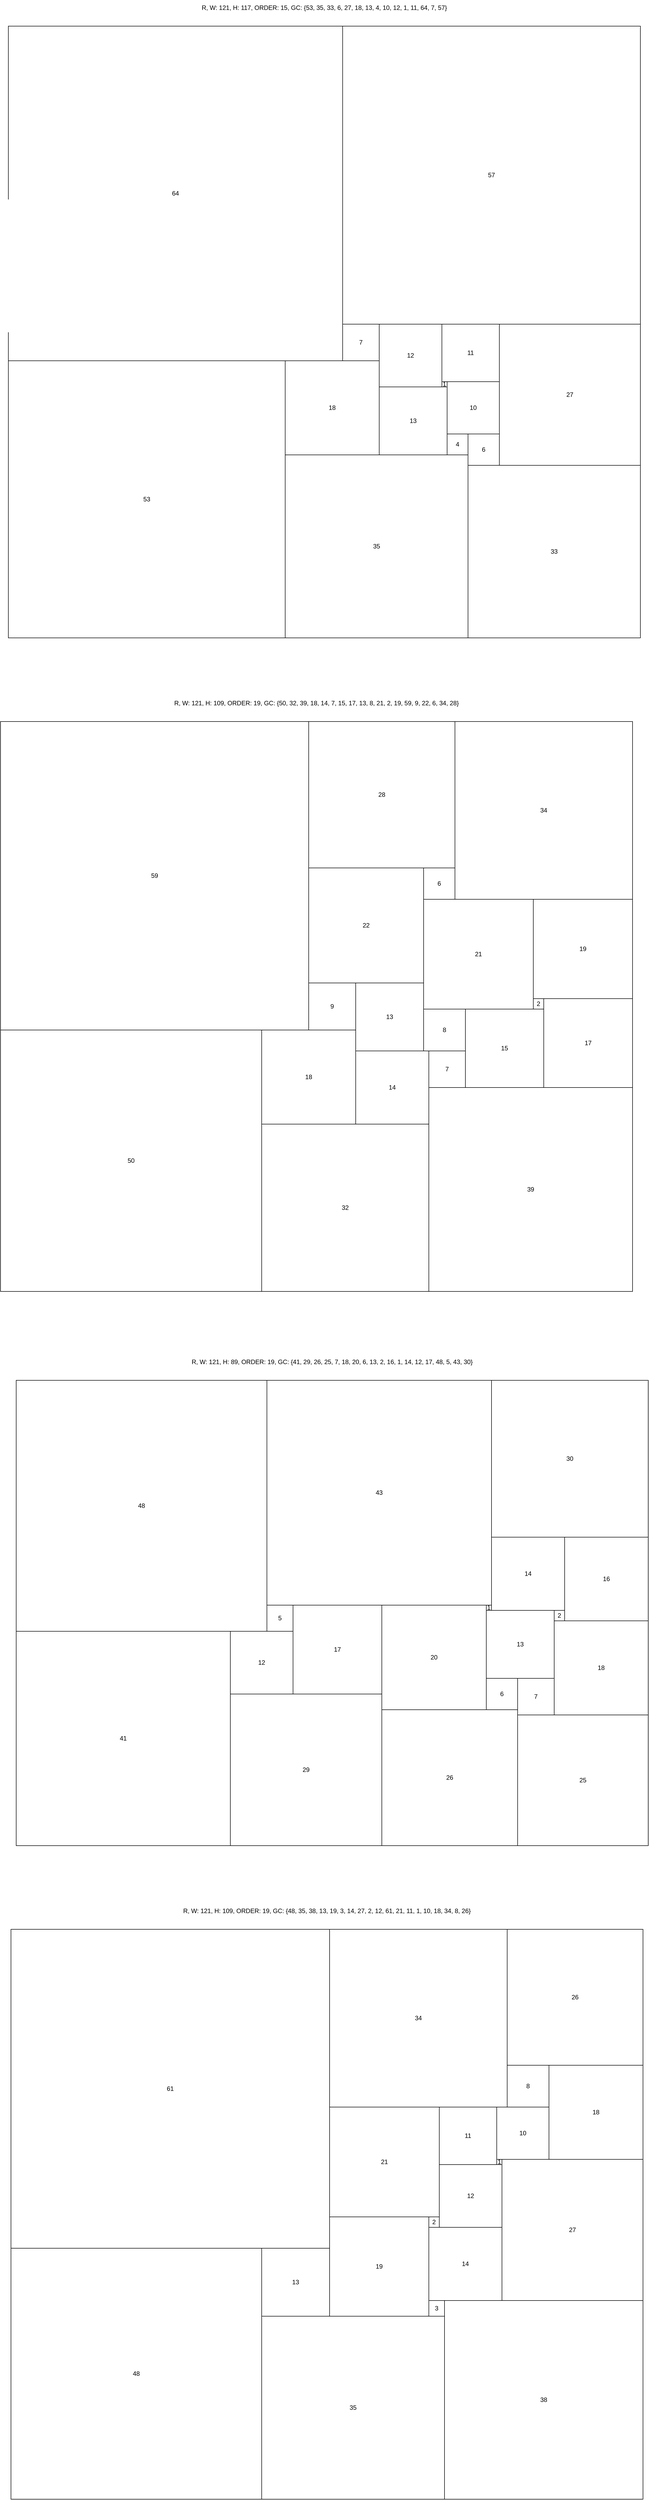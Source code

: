 <mxfile version="21.2.1" type="device">
  <diagram name="Page-1" id="H1nZVYqxkzLZFgEqRADx">
    <mxGraphModel dx="4510" dy="7133" grid="1" gridSize="10" guides="1" tooltips="1" connect="1" arrows="1" fold="1" page="1" pageScale="1" pageWidth="850" pageHeight="1100" math="0" shadow="0">
      <root>
        <mxCell id="0" />
        <mxCell id="1" parent="0" />
        <mxCell id="AsBp8XiL8Dx4Y6rQVwFH-3841" value="R, W: 121, H: 117, ORDER: 15, GC: {53, 35, 33, 6, 27, 18, 13, 4, 10, 12, 1, 11, 64, 7, 57} " style="text;html=1;strokeColor=none;fillColor=none;align=center;verticalAlign=middle;whiteSpace=wrap;rounded=0;flipV=1;" parent="1" vertex="1">
          <mxGeometry x="1310" width="1210" height="30" as="geometry" />
        </mxCell>
        <mxCell id="AsBp8XiL8Dx4Y6rQVwFH-10669" value="R, W: 121, H: 109, ORDER: 19, GC: {50, 32, 39, 18, 14, 7, 15, 17, 13, 8, 21, 2, 19, 59, 9, 22, 6, 34, 28} " style="text;html=1;strokeColor=none;fillColor=none;align=center;verticalAlign=middle;whiteSpace=wrap;rounded=0;flipV=1;" parent="1" vertex="1">
          <mxGeometry x="1295" y="1330" width="1210" height="30" as="geometry" />
        </mxCell>
        <mxCell id="AsBp8XiL8Dx4Y6rQVwFH-10749" value="R, W: 121, H: 89, ORDER: 19, GC: {41, 29, 26, 25, 7, 18, 20, 6, 13, 2, 16, 1, 14, 12, 17, 48, 5, 43, 30} " style="text;html=1;strokeColor=none;fillColor=none;align=center;verticalAlign=middle;whiteSpace=wrap;rounded=0;flipV=1;" parent="1" vertex="1">
          <mxGeometry x="1325" y="2590" width="1210" height="30" as="geometry" />
        </mxCell>
        <mxCell id="AsBp8XiL8Dx4Y6rQVwFH-10829" value="R, W: 121, H: 109, ORDER: 19, GC: {48, 35, 38, 13, 19, 3, 14, 27, 2, 12, 61, 21, 11, 1, 10, 18, 34, 8, 26} " style="text;html=1;strokeColor=none;fillColor=none;align=center;verticalAlign=middle;whiteSpace=wrap;rounded=0;flipV=1;" parent="1" vertex="1">
          <mxGeometry x="1315" y="3640" width="1210" height="30" as="geometry" />
        </mxCell>
        <mxCell id="cRQAKJYiisDVMDdG0Nfb-1" value="" style="group;flipV=1;" vertex="1" connectable="0" parent="1">
          <mxGeometry x="1310" y="50" width="1210" height="1170" as="geometry" />
        </mxCell>
        <mxCell id="761dnnyQ54j-Cl0NHfQN-3842" value="53" style="rounded=0;whiteSpace=wrap;html=1;" parent="cRQAKJYiisDVMDdG0Nfb-1" vertex="1">
          <mxGeometry y="640" width="530" height="530" as="geometry" />
        </mxCell>
        <mxCell id="761dnnyQ54j-Cl0NHfQN-3843" value="35" style="rounded=0;whiteSpace=wrap;html=1;" parent="cRQAKJYiisDVMDdG0Nfb-1" vertex="1">
          <mxGeometry x="530" y="820" width="350" height="350" as="geometry" />
        </mxCell>
        <mxCell id="761dnnyQ54j-Cl0NHfQN-3844" value="33" style="rounded=0;whiteSpace=wrap;html=1;" parent="cRQAKJYiisDVMDdG0Nfb-1" vertex="1">
          <mxGeometry x="880" y="840" width="330" height="330" as="geometry" />
        </mxCell>
        <mxCell id="761dnnyQ54j-Cl0NHfQN-3845" value="6" style="rounded=0;whiteSpace=wrap;html=1;" parent="cRQAKJYiisDVMDdG0Nfb-1" vertex="1">
          <mxGeometry x="880" y="780" width="60" height="60" as="geometry" />
        </mxCell>
        <mxCell id="761dnnyQ54j-Cl0NHfQN-3846" value="27" style="rounded=0;whiteSpace=wrap;html=1;" parent="cRQAKJYiisDVMDdG0Nfb-1" vertex="1">
          <mxGeometry x="940" y="570" width="270" height="270" as="geometry" />
        </mxCell>
        <mxCell id="761dnnyQ54j-Cl0NHfQN-3847" value="18" style="rounded=0;whiteSpace=wrap;html=1;" parent="cRQAKJYiisDVMDdG0Nfb-1" vertex="1">
          <mxGeometry x="530" y="640" width="180" height="180" as="geometry" />
        </mxCell>
        <mxCell id="761dnnyQ54j-Cl0NHfQN-3848" value="13" style="rounded=0;whiteSpace=wrap;html=1;" parent="cRQAKJYiisDVMDdG0Nfb-1" vertex="1">
          <mxGeometry x="710" y="690" width="130" height="130" as="geometry" />
        </mxCell>
        <mxCell id="761dnnyQ54j-Cl0NHfQN-3849" value="4" style="rounded=0;whiteSpace=wrap;html=1;" parent="cRQAKJYiisDVMDdG0Nfb-1" vertex="1">
          <mxGeometry x="840" y="780" width="40" height="40" as="geometry" />
        </mxCell>
        <mxCell id="761dnnyQ54j-Cl0NHfQN-3850" value="10" style="rounded=0;whiteSpace=wrap;html=1;" parent="cRQAKJYiisDVMDdG0Nfb-1" vertex="1">
          <mxGeometry x="840" y="680" width="100" height="100" as="geometry" />
        </mxCell>
        <mxCell id="761dnnyQ54j-Cl0NHfQN-3851" value="12" style="rounded=0;whiteSpace=wrap;html=1;" parent="cRQAKJYiisDVMDdG0Nfb-1" vertex="1">
          <mxGeometry x="710" y="570" width="120" height="120" as="geometry" />
        </mxCell>
        <mxCell id="761dnnyQ54j-Cl0NHfQN-3852" value="1" style="rounded=0;whiteSpace=wrap;html=1;" parent="cRQAKJYiisDVMDdG0Nfb-1" vertex="1">
          <mxGeometry x="830" y="680" width="10" height="10" as="geometry" />
        </mxCell>
        <mxCell id="761dnnyQ54j-Cl0NHfQN-3853" value="11" style="rounded=0;whiteSpace=wrap;html=1;" parent="cRQAKJYiisDVMDdG0Nfb-1" vertex="1">
          <mxGeometry x="830" y="570" width="110" height="110" as="geometry" />
        </mxCell>
        <mxCell id="761dnnyQ54j-Cl0NHfQN-3854" value="64" style="rounded=0;whiteSpace=wrap;html=1;" parent="cRQAKJYiisDVMDdG0Nfb-1" vertex="1">
          <mxGeometry width="640" height="640" as="geometry" />
        </mxCell>
        <mxCell id="761dnnyQ54j-Cl0NHfQN-3855" value="7" style="rounded=0;whiteSpace=wrap;html=1;" parent="cRQAKJYiisDVMDdG0Nfb-1" vertex="1">
          <mxGeometry x="640" y="570" width="70" height="70" as="geometry" />
        </mxCell>
        <mxCell id="761dnnyQ54j-Cl0NHfQN-3856" value="57" style="rounded=0;whiteSpace=wrap;html=1;" parent="cRQAKJYiisDVMDdG0Nfb-1" vertex="1">
          <mxGeometry x="640" width="570" height="570" as="geometry" />
        </mxCell>
        <mxCell id="cRQAKJYiisDVMDdG0Nfb-2" value="" style="group;flipV=1;" vertex="1" connectable="0" parent="1">
          <mxGeometry x="1295" y="1380" width="1210" height="1090" as="geometry" />
        </mxCell>
        <mxCell id="761dnnyQ54j-Cl0NHfQN-10670" value="50" style="rounded=0;whiteSpace=wrap;html=1;" parent="cRQAKJYiisDVMDdG0Nfb-2" vertex="1">
          <mxGeometry y="590" width="500" height="500" as="geometry" />
        </mxCell>
        <mxCell id="761dnnyQ54j-Cl0NHfQN-10671" value="32" style="rounded=0;whiteSpace=wrap;html=1;" parent="cRQAKJYiisDVMDdG0Nfb-2" vertex="1">
          <mxGeometry x="500" y="770" width="320" height="320" as="geometry" />
        </mxCell>
        <mxCell id="761dnnyQ54j-Cl0NHfQN-10672" value="39" style="rounded=0;whiteSpace=wrap;html=1;" parent="cRQAKJYiisDVMDdG0Nfb-2" vertex="1">
          <mxGeometry x="820" y="700" width="390" height="390" as="geometry" />
        </mxCell>
        <mxCell id="761dnnyQ54j-Cl0NHfQN-10673" value="18" style="rounded=0;whiteSpace=wrap;html=1;" parent="cRQAKJYiisDVMDdG0Nfb-2" vertex="1">
          <mxGeometry x="500" y="590" width="180" height="180" as="geometry" />
        </mxCell>
        <mxCell id="761dnnyQ54j-Cl0NHfQN-10674" value="14" style="rounded=0;whiteSpace=wrap;html=1;" parent="cRQAKJYiisDVMDdG0Nfb-2" vertex="1">
          <mxGeometry x="680" y="630" width="140" height="140" as="geometry" />
        </mxCell>
        <mxCell id="761dnnyQ54j-Cl0NHfQN-10675" value="7" style="rounded=0;whiteSpace=wrap;html=1;" parent="cRQAKJYiisDVMDdG0Nfb-2" vertex="1">
          <mxGeometry x="820" y="630" width="70" height="70" as="geometry" />
        </mxCell>
        <mxCell id="761dnnyQ54j-Cl0NHfQN-10676" value="15" style="rounded=0;whiteSpace=wrap;html=1;" parent="cRQAKJYiisDVMDdG0Nfb-2" vertex="1">
          <mxGeometry x="890" y="550" width="150" height="150" as="geometry" />
        </mxCell>
        <mxCell id="761dnnyQ54j-Cl0NHfQN-10677" value="17" style="rounded=0;whiteSpace=wrap;html=1;" parent="cRQAKJYiisDVMDdG0Nfb-2" vertex="1">
          <mxGeometry x="1040" y="530" width="170" height="170" as="geometry" />
        </mxCell>
        <mxCell id="761dnnyQ54j-Cl0NHfQN-10678" value="13" style="rounded=0;whiteSpace=wrap;html=1;" parent="cRQAKJYiisDVMDdG0Nfb-2" vertex="1">
          <mxGeometry x="680" y="500" width="130" height="130" as="geometry" />
        </mxCell>
        <mxCell id="761dnnyQ54j-Cl0NHfQN-10679" value="8" style="rounded=0;whiteSpace=wrap;html=1;" parent="cRQAKJYiisDVMDdG0Nfb-2" vertex="1">
          <mxGeometry x="810" y="550" width="80" height="80" as="geometry" />
        </mxCell>
        <mxCell id="761dnnyQ54j-Cl0NHfQN-10680" value="21" style="rounded=0;whiteSpace=wrap;html=1;" parent="cRQAKJYiisDVMDdG0Nfb-2" vertex="1">
          <mxGeometry x="810" y="340" width="210" height="210" as="geometry" />
        </mxCell>
        <mxCell id="761dnnyQ54j-Cl0NHfQN-10681" value="2" style="rounded=0;whiteSpace=wrap;html=1;" parent="cRQAKJYiisDVMDdG0Nfb-2" vertex="1">
          <mxGeometry x="1020" y="530" width="20" height="20" as="geometry" />
        </mxCell>
        <mxCell id="761dnnyQ54j-Cl0NHfQN-10682" value="19" style="rounded=0;whiteSpace=wrap;html=1;" parent="cRQAKJYiisDVMDdG0Nfb-2" vertex="1">
          <mxGeometry x="1020" y="340" width="190" height="190" as="geometry" />
        </mxCell>
        <mxCell id="761dnnyQ54j-Cl0NHfQN-10683" value="59" style="rounded=0;whiteSpace=wrap;html=1;" parent="cRQAKJYiisDVMDdG0Nfb-2" vertex="1">
          <mxGeometry width="590" height="590" as="geometry" />
        </mxCell>
        <mxCell id="761dnnyQ54j-Cl0NHfQN-10684" value="9" style="rounded=0;whiteSpace=wrap;html=1;" parent="cRQAKJYiisDVMDdG0Nfb-2" vertex="1">
          <mxGeometry x="590" y="500" width="90" height="90" as="geometry" />
        </mxCell>
        <mxCell id="761dnnyQ54j-Cl0NHfQN-10685" value="22" style="rounded=0;whiteSpace=wrap;html=1;" parent="cRQAKJYiisDVMDdG0Nfb-2" vertex="1">
          <mxGeometry x="590" y="280" width="220" height="220" as="geometry" />
        </mxCell>
        <mxCell id="761dnnyQ54j-Cl0NHfQN-10686" value="6" style="rounded=0;whiteSpace=wrap;html=1;" parent="cRQAKJYiisDVMDdG0Nfb-2" vertex="1">
          <mxGeometry x="810" y="280" width="60" height="60" as="geometry" />
        </mxCell>
        <mxCell id="761dnnyQ54j-Cl0NHfQN-10687" value="34" style="rounded=0;whiteSpace=wrap;html=1;" parent="cRQAKJYiisDVMDdG0Nfb-2" vertex="1">
          <mxGeometry x="870" width="340" height="340" as="geometry" />
        </mxCell>
        <mxCell id="761dnnyQ54j-Cl0NHfQN-10688" value="28" style="rounded=0;whiteSpace=wrap;html=1;" parent="cRQAKJYiisDVMDdG0Nfb-2" vertex="1">
          <mxGeometry x="590" width="280" height="280" as="geometry" />
        </mxCell>
        <mxCell id="cRQAKJYiisDVMDdG0Nfb-3" value="" style="group;flipV=1;" vertex="1" connectable="0" parent="1">
          <mxGeometry x="1325" y="2640" width="1210" height="890" as="geometry" />
        </mxCell>
        <mxCell id="761dnnyQ54j-Cl0NHfQN-10750" value="41" style="rounded=0;whiteSpace=wrap;html=1;" parent="cRQAKJYiisDVMDdG0Nfb-3" vertex="1">
          <mxGeometry y="480" width="410" height="410" as="geometry" />
        </mxCell>
        <mxCell id="761dnnyQ54j-Cl0NHfQN-10751" value="29" style="rounded=0;whiteSpace=wrap;html=1;" parent="cRQAKJYiisDVMDdG0Nfb-3" vertex="1">
          <mxGeometry x="410" y="600" width="290" height="290" as="geometry" />
        </mxCell>
        <mxCell id="761dnnyQ54j-Cl0NHfQN-10752" value="26" style="rounded=0;whiteSpace=wrap;html=1;" parent="cRQAKJYiisDVMDdG0Nfb-3" vertex="1">
          <mxGeometry x="700" y="630" width="260" height="260" as="geometry" />
        </mxCell>
        <mxCell id="761dnnyQ54j-Cl0NHfQN-10753" value="25" style="rounded=0;whiteSpace=wrap;html=1;" parent="cRQAKJYiisDVMDdG0Nfb-3" vertex="1">
          <mxGeometry x="960" y="640" width="250" height="250" as="geometry" />
        </mxCell>
        <mxCell id="761dnnyQ54j-Cl0NHfQN-10754" value="7" style="rounded=0;whiteSpace=wrap;html=1;" parent="cRQAKJYiisDVMDdG0Nfb-3" vertex="1">
          <mxGeometry x="960" y="570" width="70" height="70" as="geometry" />
        </mxCell>
        <mxCell id="761dnnyQ54j-Cl0NHfQN-10755" value="18" style="rounded=0;whiteSpace=wrap;html=1;" parent="cRQAKJYiisDVMDdG0Nfb-3" vertex="1">
          <mxGeometry x="1030" y="460" width="180" height="180" as="geometry" />
        </mxCell>
        <mxCell id="761dnnyQ54j-Cl0NHfQN-10756" value="20" style="rounded=0;whiteSpace=wrap;html=1;" parent="cRQAKJYiisDVMDdG0Nfb-3" vertex="1">
          <mxGeometry x="700" y="430" width="200" height="200" as="geometry" />
        </mxCell>
        <mxCell id="761dnnyQ54j-Cl0NHfQN-10757" value="6" style="rounded=0;whiteSpace=wrap;html=1;" parent="cRQAKJYiisDVMDdG0Nfb-3" vertex="1">
          <mxGeometry x="900" y="570" width="60" height="60" as="geometry" />
        </mxCell>
        <mxCell id="761dnnyQ54j-Cl0NHfQN-10758" value="13" style="rounded=0;whiteSpace=wrap;html=1;" parent="cRQAKJYiisDVMDdG0Nfb-3" vertex="1">
          <mxGeometry x="900" y="440" width="130" height="130" as="geometry" />
        </mxCell>
        <mxCell id="761dnnyQ54j-Cl0NHfQN-10759" value="2" style="rounded=0;whiteSpace=wrap;html=1;" parent="cRQAKJYiisDVMDdG0Nfb-3" vertex="1">
          <mxGeometry x="1030" y="440" width="20" height="20" as="geometry" />
        </mxCell>
        <mxCell id="761dnnyQ54j-Cl0NHfQN-10760" value="16" style="rounded=0;whiteSpace=wrap;html=1;" parent="cRQAKJYiisDVMDdG0Nfb-3" vertex="1">
          <mxGeometry x="1050" y="300" width="160" height="160" as="geometry" />
        </mxCell>
        <mxCell id="761dnnyQ54j-Cl0NHfQN-10761" value="1" style="rounded=0;whiteSpace=wrap;html=1;" parent="cRQAKJYiisDVMDdG0Nfb-3" vertex="1">
          <mxGeometry x="900" y="430" width="10" height="10" as="geometry" />
        </mxCell>
        <mxCell id="761dnnyQ54j-Cl0NHfQN-10762" value="14" style="rounded=0;whiteSpace=wrap;html=1;" parent="cRQAKJYiisDVMDdG0Nfb-3" vertex="1">
          <mxGeometry x="910" y="300" width="140" height="140" as="geometry" />
        </mxCell>
        <mxCell id="761dnnyQ54j-Cl0NHfQN-10763" value="12" style="rounded=0;whiteSpace=wrap;html=1;" parent="cRQAKJYiisDVMDdG0Nfb-3" vertex="1">
          <mxGeometry x="410" y="480" width="120" height="120" as="geometry" />
        </mxCell>
        <mxCell id="761dnnyQ54j-Cl0NHfQN-10764" value="17" style="rounded=0;whiteSpace=wrap;html=1;" parent="cRQAKJYiisDVMDdG0Nfb-3" vertex="1">
          <mxGeometry x="530" y="430" width="170" height="170" as="geometry" />
        </mxCell>
        <mxCell id="761dnnyQ54j-Cl0NHfQN-10765" value="48" style="rounded=0;whiteSpace=wrap;html=1;" parent="cRQAKJYiisDVMDdG0Nfb-3" vertex="1">
          <mxGeometry width="480" height="480" as="geometry" />
        </mxCell>
        <mxCell id="761dnnyQ54j-Cl0NHfQN-10766" value="5" style="rounded=0;whiteSpace=wrap;html=1;" parent="cRQAKJYiisDVMDdG0Nfb-3" vertex="1">
          <mxGeometry x="480" y="430" width="50" height="50" as="geometry" />
        </mxCell>
        <mxCell id="761dnnyQ54j-Cl0NHfQN-10767" value="43" style="rounded=0;whiteSpace=wrap;html=1;" parent="cRQAKJYiisDVMDdG0Nfb-3" vertex="1">
          <mxGeometry x="480" width="430" height="430" as="geometry" />
        </mxCell>
        <mxCell id="761dnnyQ54j-Cl0NHfQN-10768" value="30" style="rounded=0;whiteSpace=wrap;html=1;" parent="cRQAKJYiisDVMDdG0Nfb-3" vertex="1">
          <mxGeometry x="910" width="300" height="300" as="geometry" />
        </mxCell>
        <mxCell id="cRQAKJYiisDVMDdG0Nfb-4" value="" style="group;flipV=1;" vertex="1" connectable="0" parent="1">
          <mxGeometry x="1315" y="3690" width="1210" height="1090" as="geometry" />
        </mxCell>
        <mxCell id="761dnnyQ54j-Cl0NHfQN-10830" value="48" style="rounded=0;whiteSpace=wrap;html=1;" parent="cRQAKJYiisDVMDdG0Nfb-4" vertex="1">
          <mxGeometry y="610" width="480" height="480" as="geometry" />
        </mxCell>
        <mxCell id="761dnnyQ54j-Cl0NHfQN-10831" value="35" style="rounded=0;whiteSpace=wrap;html=1;" parent="cRQAKJYiisDVMDdG0Nfb-4" vertex="1">
          <mxGeometry x="480" y="740" width="350" height="350" as="geometry" />
        </mxCell>
        <mxCell id="761dnnyQ54j-Cl0NHfQN-10832" value="38" style="rounded=0;whiteSpace=wrap;html=1;" parent="cRQAKJYiisDVMDdG0Nfb-4" vertex="1">
          <mxGeometry x="830" y="710" width="380" height="380" as="geometry" />
        </mxCell>
        <mxCell id="761dnnyQ54j-Cl0NHfQN-10833" value="13" style="rounded=0;whiteSpace=wrap;html=1;" parent="cRQAKJYiisDVMDdG0Nfb-4" vertex="1">
          <mxGeometry x="480" y="610" width="130" height="130" as="geometry" />
        </mxCell>
        <mxCell id="761dnnyQ54j-Cl0NHfQN-10834" value="19" style="rounded=0;whiteSpace=wrap;html=1;" parent="cRQAKJYiisDVMDdG0Nfb-4" vertex="1">
          <mxGeometry x="610" y="550" width="190" height="190" as="geometry" />
        </mxCell>
        <mxCell id="761dnnyQ54j-Cl0NHfQN-10835" value="3" style="rounded=0;whiteSpace=wrap;html=1;" parent="cRQAKJYiisDVMDdG0Nfb-4" vertex="1">
          <mxGeometry x="800" y="710" width="30" height="30" as="geometry" />
        </mxCell>
        <mxCell id="761dnnyQ54j-Cl0NHfQN-10836" value="14" style="rounded=0;whiteSpace=wrap;html=1;" parent="cRQAKJYiisDVMDdG0Nfb-4" vertex="1">
          <mxGeometry x="800" y="570" width="140" height="140" as="geometry" />
        </mxCell>
        <mxCell id="761dnnyQ54j-Cl0NHfQN-10837" value="27" style="rounded=0;whiteSpace=wrap;html=1;" parent="cRQAKJYiisDVMDdG0Nfb-4" vertex="1">
          <mxGeometry x="940" y="440" width="270" height="270" as="geometry" />
        </mxCell>
        <mxCell id="761dnnyQ54j-Cl0NHfQN-10838" value="2" style="rounded=0;whiteSpace=wrap;html=1;" parent="cRQAKJYiisDVMDdG0Nfb-4" vertex="1">
          <mxGeometry x="800" y="550" width="20" height="20" as="geometry" />
        </mxCell>
        <mxCell id="761dnnyQ54j-Cl0NHfQN-10839" value="12" style="rounded=0;whiteSpace=wrap;html=1;" parent="cRQAKJYiisDVMDdG0Nfb-4" vertex="1">
          <mxGeometry x="820" y="450" width="120" height="120" as="geometry" />
        </mxCell>
        <mxCell id="761dnnyQ54j-Cl0NHfQN-10840" value="61" style="rounded=0;whiteSpace=wrap;html=1;" parent="cRQAKJYiisDVMDdG0Nfb-4" vertex="1">
          <mxGeometry width="610" height="610" as="geometry" />
        </mxCell>
        <mxCell id="761dnnyQ54j-Cl0NHfQN-10841" value="21" style="rounded=0;whiteSpace=wrap;html=1;" parent="cRQAKJYiisDVMDdG0Nfb-4" vertex="1">
          <mxGeometry x="610" y="340" width="210" height="210" as="geometry" />
        </mxCell>
        <mxCell id="761dnnyQ54j-Cl0NHfQN-10842" value="11" style="rounded=0;whiteSpace=wrap;html=1;" parent="cRQAKJYiisDVMDdG0Nfb-4" vertex="1">
          <mxGeometry x="820" y="340" width="110" height="110" as="geometry" />
        </mxCell>
        <mxCell id="761dnnyQ54j-Cl0NHfQN-10843" value="1" style="rounded=0;whiteSpace=wrap;html=1;" parent="cRQAKJYiisDVMDdG0Nfb-4" vertex="1">
          <mxGeometry x="930" y="440" width="10" height="10" as="geometry" />
        </mxCell>
        <mxCell id="761dnnyQ54j-Cl0NHfQN-10844" value="10" style="rounded=0;whiteSpace=wrap;html=1;" parent="cRQAKJYiisDVMDdG0Nfb-4" vertex="1">
          <mxGeometry x="930" y="340" width="100" height="100" as="geometry" />
        </mxCell>
        <mxCell id="761dnnyQ54j-Cl0NHfQN-10845" value="18" style="rounded=0;whiteSpace=wrap;html=1;" parent="cRQAKJYiisDVMDdG0Nfb-4" vertex="1">
          <mxGeometry x="1030" y="260" width="180" height="180" as="geometry" />
        </mxCell>
        <mxCell id="761dnnyQ54j-Cl0NHfQN-10846" value="34" style="rounded=0;whiteSpace=wrap;html=1;" parent="cRQAKJYiisDVMDdG0Nfb-4" vertex="1">
          <mxGeometry x="610" width="340" height="340" as="geometry" />
        </mxCell>
        <mxCell id="761dnnyQ54j-Cl0NHfQN-10847" value="8" style="rounded=0;whiteSpace=wrap;html=1;" parent="cRQAKJYiisDVMDdG0Nfb-4" vertex="1">
          <mxGeometry x="950" y="260" width="80" height="80" as="geometry" />
        </mxCell>
        <mxCell id="761dnnyQ54j-Cl0NHfQN-10848" value="26" style="rounded=0;whiteSpace=wrap;html=1;" parent="cRQAKJYiisDVMDdG0Nfb-4" vertex="1">
          <mxGeometry x="950" width="260" height="260" as="geometry" />
        </mxCell>
      </root>
    </mxGraphModel>
  </diagram>
</mxfile>
